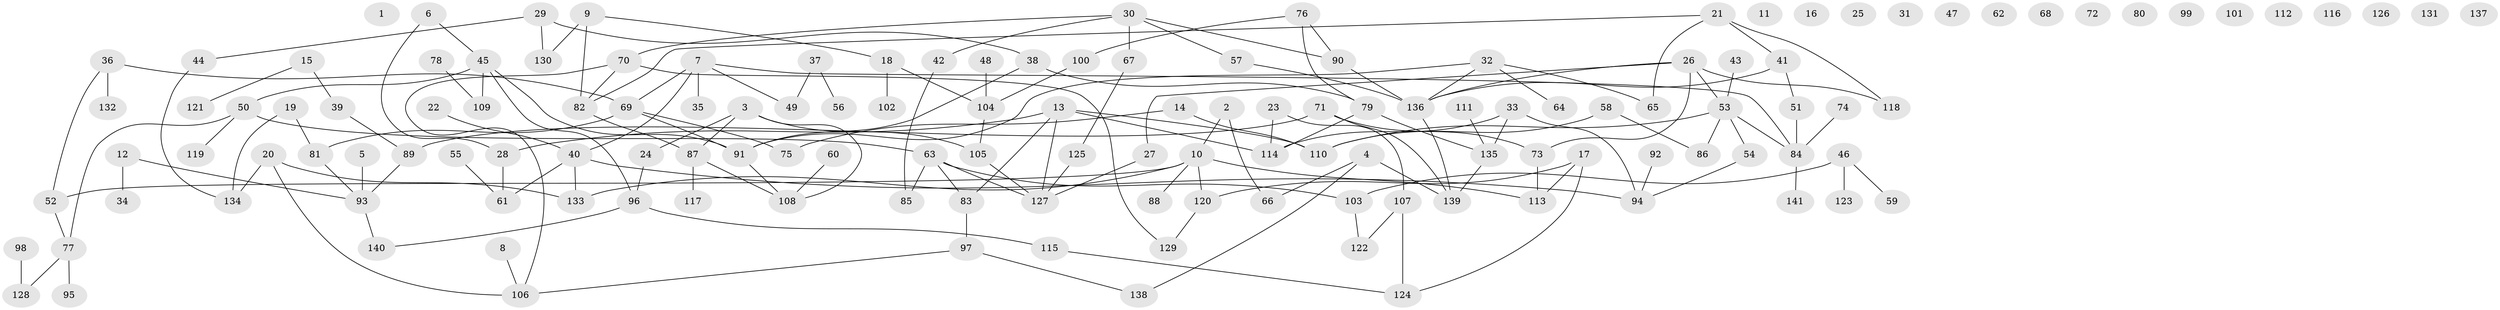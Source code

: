// coarse degree distribution, {0: 0.1827956989247312, 2: 0.13978494623655913, 5: 0.10752688172043011, 3: 0.21505376344086022, 4: 0.11827956989247312, 1: 0.16129032258064516, 6: 0.053763440860215055, 7: 0.010752688172043012, 8: 0.010752688172043012}
// Generated by graph-tools (version 1.1) at 2025/23/03/03/25 07:23:28]
// undirected, 141 vertices, 168 edges
graph export_dot {
graph [start="1"]
  node [color=gray90,style=filled];
  1;
  2;
  3;
  4;
  5;
  6;
  7;
  8;
  9;
  10;
  11;
  12;
  13;
  14;
  15;
  16;
  17;
  18;
  19;
  20;
  21;
  22;
  23;
  24;
  25;
  26;
  27;
  28;
  29;
  30;
  31;
  32;
  33;
  34;
  35;
  36;
  37;
  38;
  39;
  40;
  41;
  42;
  43;
  44;
  45;
  46;
  47;
  48;
  49;
  50;
  51;
  52;
  53;
  54;
  55;
  56;
  57;
  58;
  59;
  60;
  61;
  62;
  63;
  64;
  65;
  66;
  67;
  68;
  69;
  70;
  71;
  72;
  73;
  74;
  75;
  76;
  77;
  78;
  79;
  80;
  81;
  82;
  83;
  84;
  85;
  86;
  87;
  88;
  89;
  90;
  91;
  92;
  93;
  94;
  95;
  96;
  97;
  98;
  99;
  100;
  101;
  102;
  103;
  104;
  105;
  106;
  107;
  108;
  109;
  110;
  111;
  112;
  113;
  114;
  115;
  116;
  117;
  118;
  119;
  120;
  121;
  122;
  123;
  124;
  125;
  126;
  127;
  128;
  129;
  130;
  131;
  132;
  133;
  134;
  135;
  136;
  137;
  138;
  139;
  140;
  141;
  2 -- 10;
  2 -- 66;
  3 -- 24;
  3 -- 87;
  3 -- 105;
  3 -- 108;
  4 -- 66;
  4 -- 138;
  4 -- 139;
  5 -- 93;
  6 -- 28;
  6 -- 45;
  7 -- 35;
  7 -- 40;
  7 -- 49;
  7 -- 69;
  7 -- 84;
  8 -- 106;
  9 -- 18;
  9 -- 82;
  9 -- 130;
  10 -- 52;
  10 -- 88;
  10 -- 113;
  10 -- 120;
  10 -- 133;
  12 -- 34;
  12 -- 93;
  13 -- 28;
  13 -- 83;
  13 -- 110;
  13 -- 114;
  13 -- 127;
  14 -- 75;
  14 -- 110;
  15 -- 39;
  15 -- 121;
  17 -- 113;
  17 -- 120;
  17 -- 124;
  18 -- 102;
  18 -- 104;
  19 -- 81;
  19 -- 134;
  20 -- 106;
  20 -- 133;
  20 -- 134;
  21 -- 41;
  21 -- 65;
  21 -- 82;
  21 -- 118;
  22 -- 40;
  23 -- 107;
  23 -- 114;
  24 -- 96;
  26 -- 27;
  26 -- 53;
  26 -- 73;
  26 -- 118;
  26 -- 136;
  27 -- 127;
  28 -- 61;
  29 -- 38;
  29 -- 44;
  29 -- 130;
  30 -- 42;
  30 -- 57;
  30 -- 67;
  30 -- 70;
  30 -- 90;
  32 -- 64;
  32 -- 65;
  32 -- 91;
  32 -- 136;
  33 -- 94;
  33 -- 114;
  33 -- 135;
  36 -- 52;
  36 -- 69;
  36 -- 132;
  37 -- 49;
  37 -- 56;
  38 -- 79;
  38 -- 91;
  39 -- 89;
  40 -- 61;
  40 -- 94;
  40 -- 133;
  41 -- 51;
  41 -- 136;
  42 -- 85;
  43 -- 53;
  44 -- 134;
  45 -- 50;
  45 -- 91;
  45 -- 96;
  45 -- 109;
  46 -- 59;
  46 -- 103;
  46 -- 123;
  48 -- 104;
  50 -- 63;
  50 -- 77;
  50 -- 119;
  51 -- 84;
  52 -- 77;
  53 -- 54;
  53 -- 84;
  53 -- 86;
  53 -- 110;
  54 -- 94;
  55 -- 61;
  57 -- 136;
  58 -- 86;
  58 -- 110;
  60 -- 108;
  63 -- 83;
  63 -- 85;
  63 -- 103;
  63 -- 127;
  67 -- 125;
  69 -- 75;
  69 -- 81;
  69 -- 91;
  70 -- 82;
  70 -- 106;
  70 -- 129;
  71 -- 73;
  71 -- 89;
  71 -- 139;
  73 -- 113;
  74 -- 84;
  76 -- 79;
  76 -- 90;
  76 -- 100;
  77 -- 95;
  77 -- 128;
  78 -- 109;
  79 -- 114;
  79 -- 135;
  81 -- 93;
  82 -- 87;
  83 -- 97;
  84 -- 141;
  87 -- 108;
  87 -- 117;
  89 -- 93;
  90 -- 136;
  91 -- 108;
  92 -- 94;
  93 -- 140;
  96 -- 115;
  96 -- 140;
  97 -- 106;
  97 -- 138;
  98 -- 128;
  100 -- 104;
  103 -- 122;
  104 -- 105;
  105 -- 127;
  107 -- 122;
  107 -- 124;
  111 -- 135;
  115 -- 124;
  120 -- 129;
  125 -- 127;
  135 -- 139;
  136 -- 139;
}

